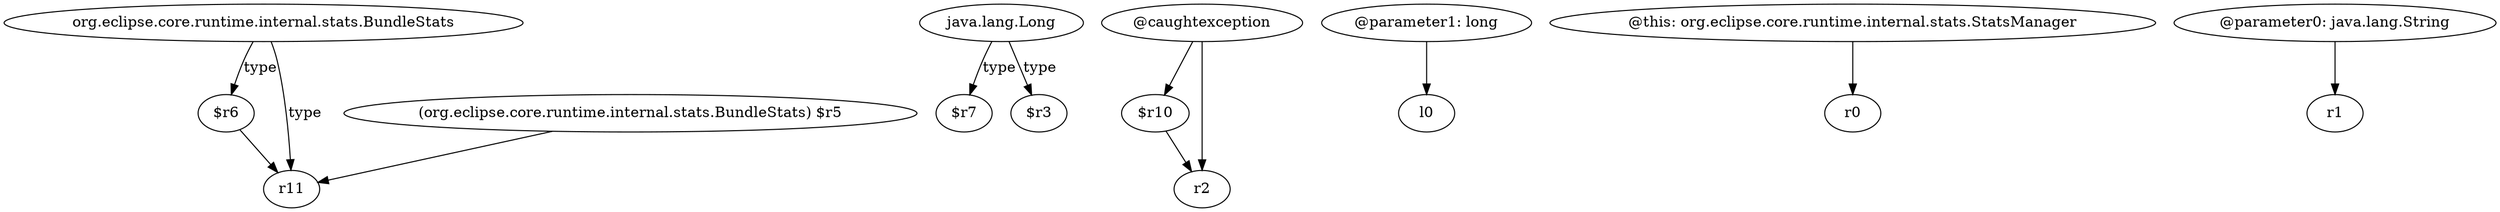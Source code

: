 digraph g {
0[label="$r6"]
1[label="r11"]
0->1[label=""]
2[label="java.lang.Long"]
3[label="$r7"]
2->3[label="type"]
4[label="@caughtexception"]
5[label="$r10"]
4->5[label=""]
6[label="$r3"]
2->6[label="type"]
7[label="org.eclipse.core.runtime.internal.stats.BundleStats"]
7->0[label="type"]
8[label="@parameter1: long"]
9[label="l0"]
8->9[label=""]
10[label="@this: org.eclipse.core.runtime.internal.stats.StatsManager"]
11[label="r0"]
10->11[label=""]
12[label="@parameter0: java.lang.String"]
13[label="r1"]
12->13[label=""]
7->1[label="type"]
14[label="(org.eclipse.core.runtime.internal.stats.BundleStats) $r5"]
14->1[label=""]
15[label="r2"]
5->15[label=""]
4->15[label=""]
}